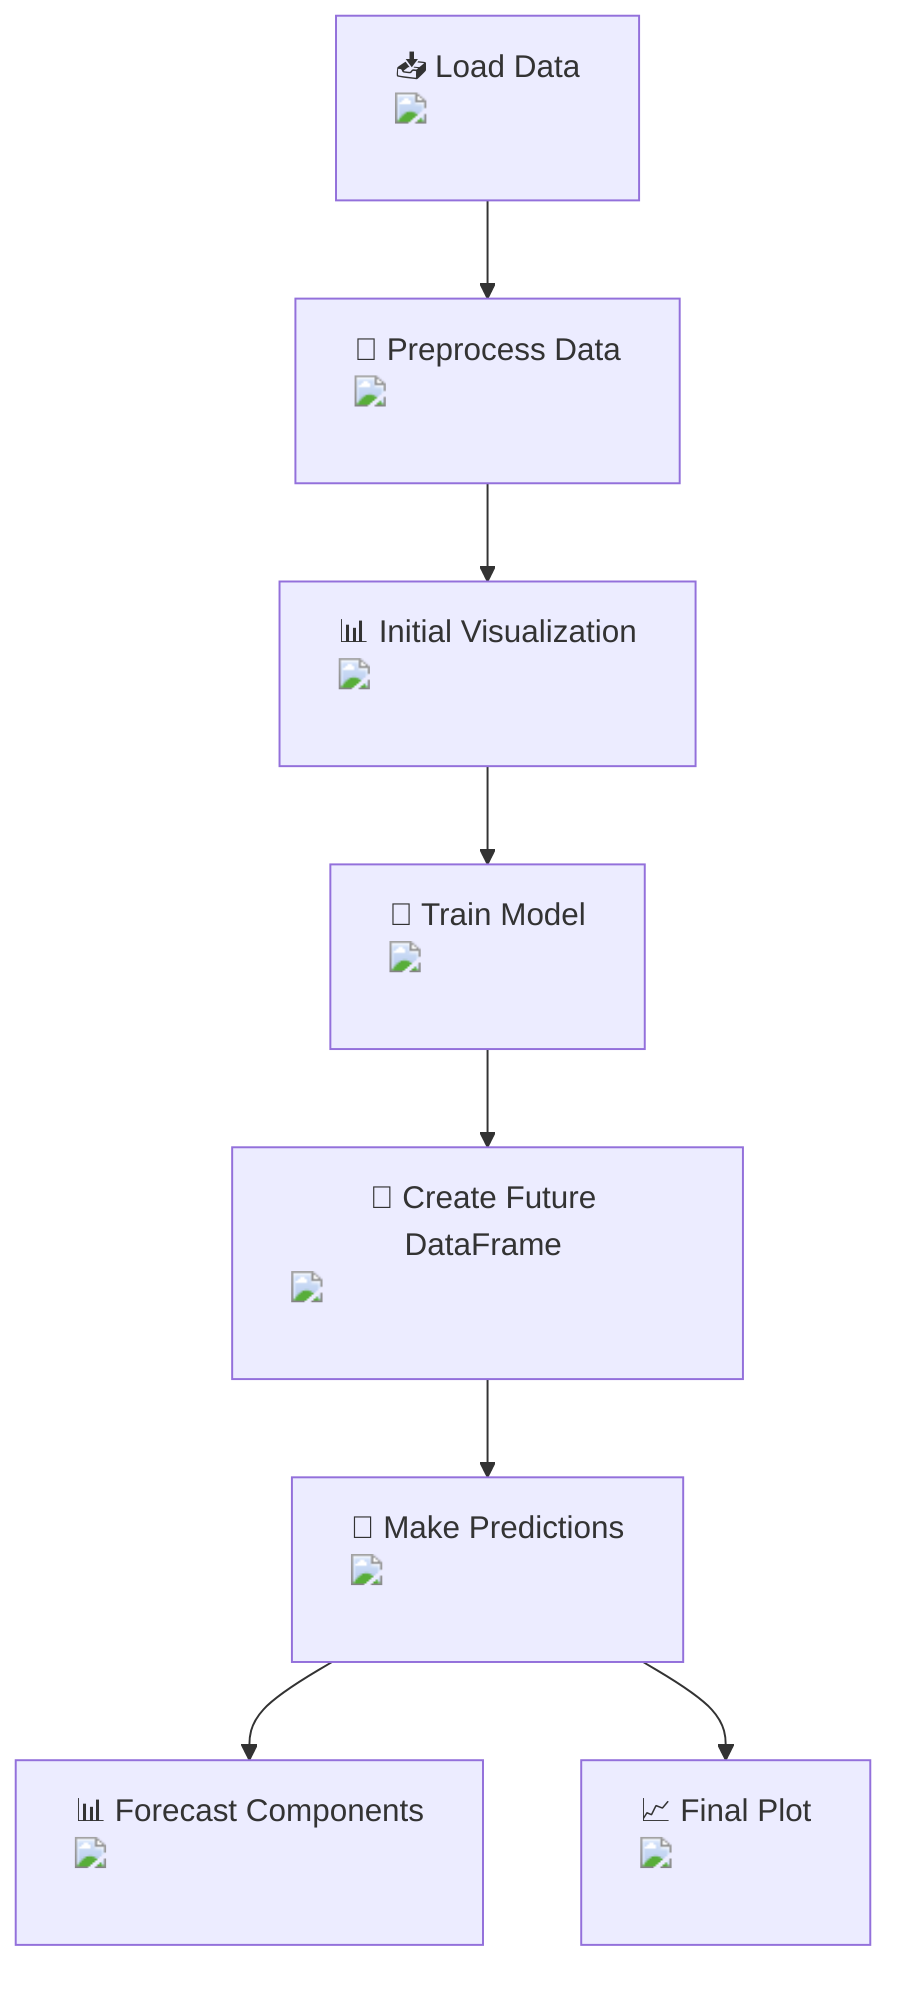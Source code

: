 flowchart TD
    A["📥 Load Data <img src='file.svg'/> <br/>"]
    B["🔄 Preprocess Data <img src='table.svg'/> <br/>"]
    C["📊 Initial Visualization <img src='lineplot_template.svg'/> <br/>"]
    D["🧠 Train Model <img src='brain.svg'/> <br/>"]
    E["📅 Create Future DataFrame <img src='table.svg'/> <br/>"]
    F["🔮 Make Predictions <img src='table.svg'/> <br/>"]
    G["📊 Forecast Components <img src='boxplot_template.svg'/> <br/>"]
    H["📈 Final Plot <img src='plotly_template.svg'/> <br/>"]

    A --> B
    B --> C
    C --> D
    D --> E
    E --> F
    F --> G
    F --> H
